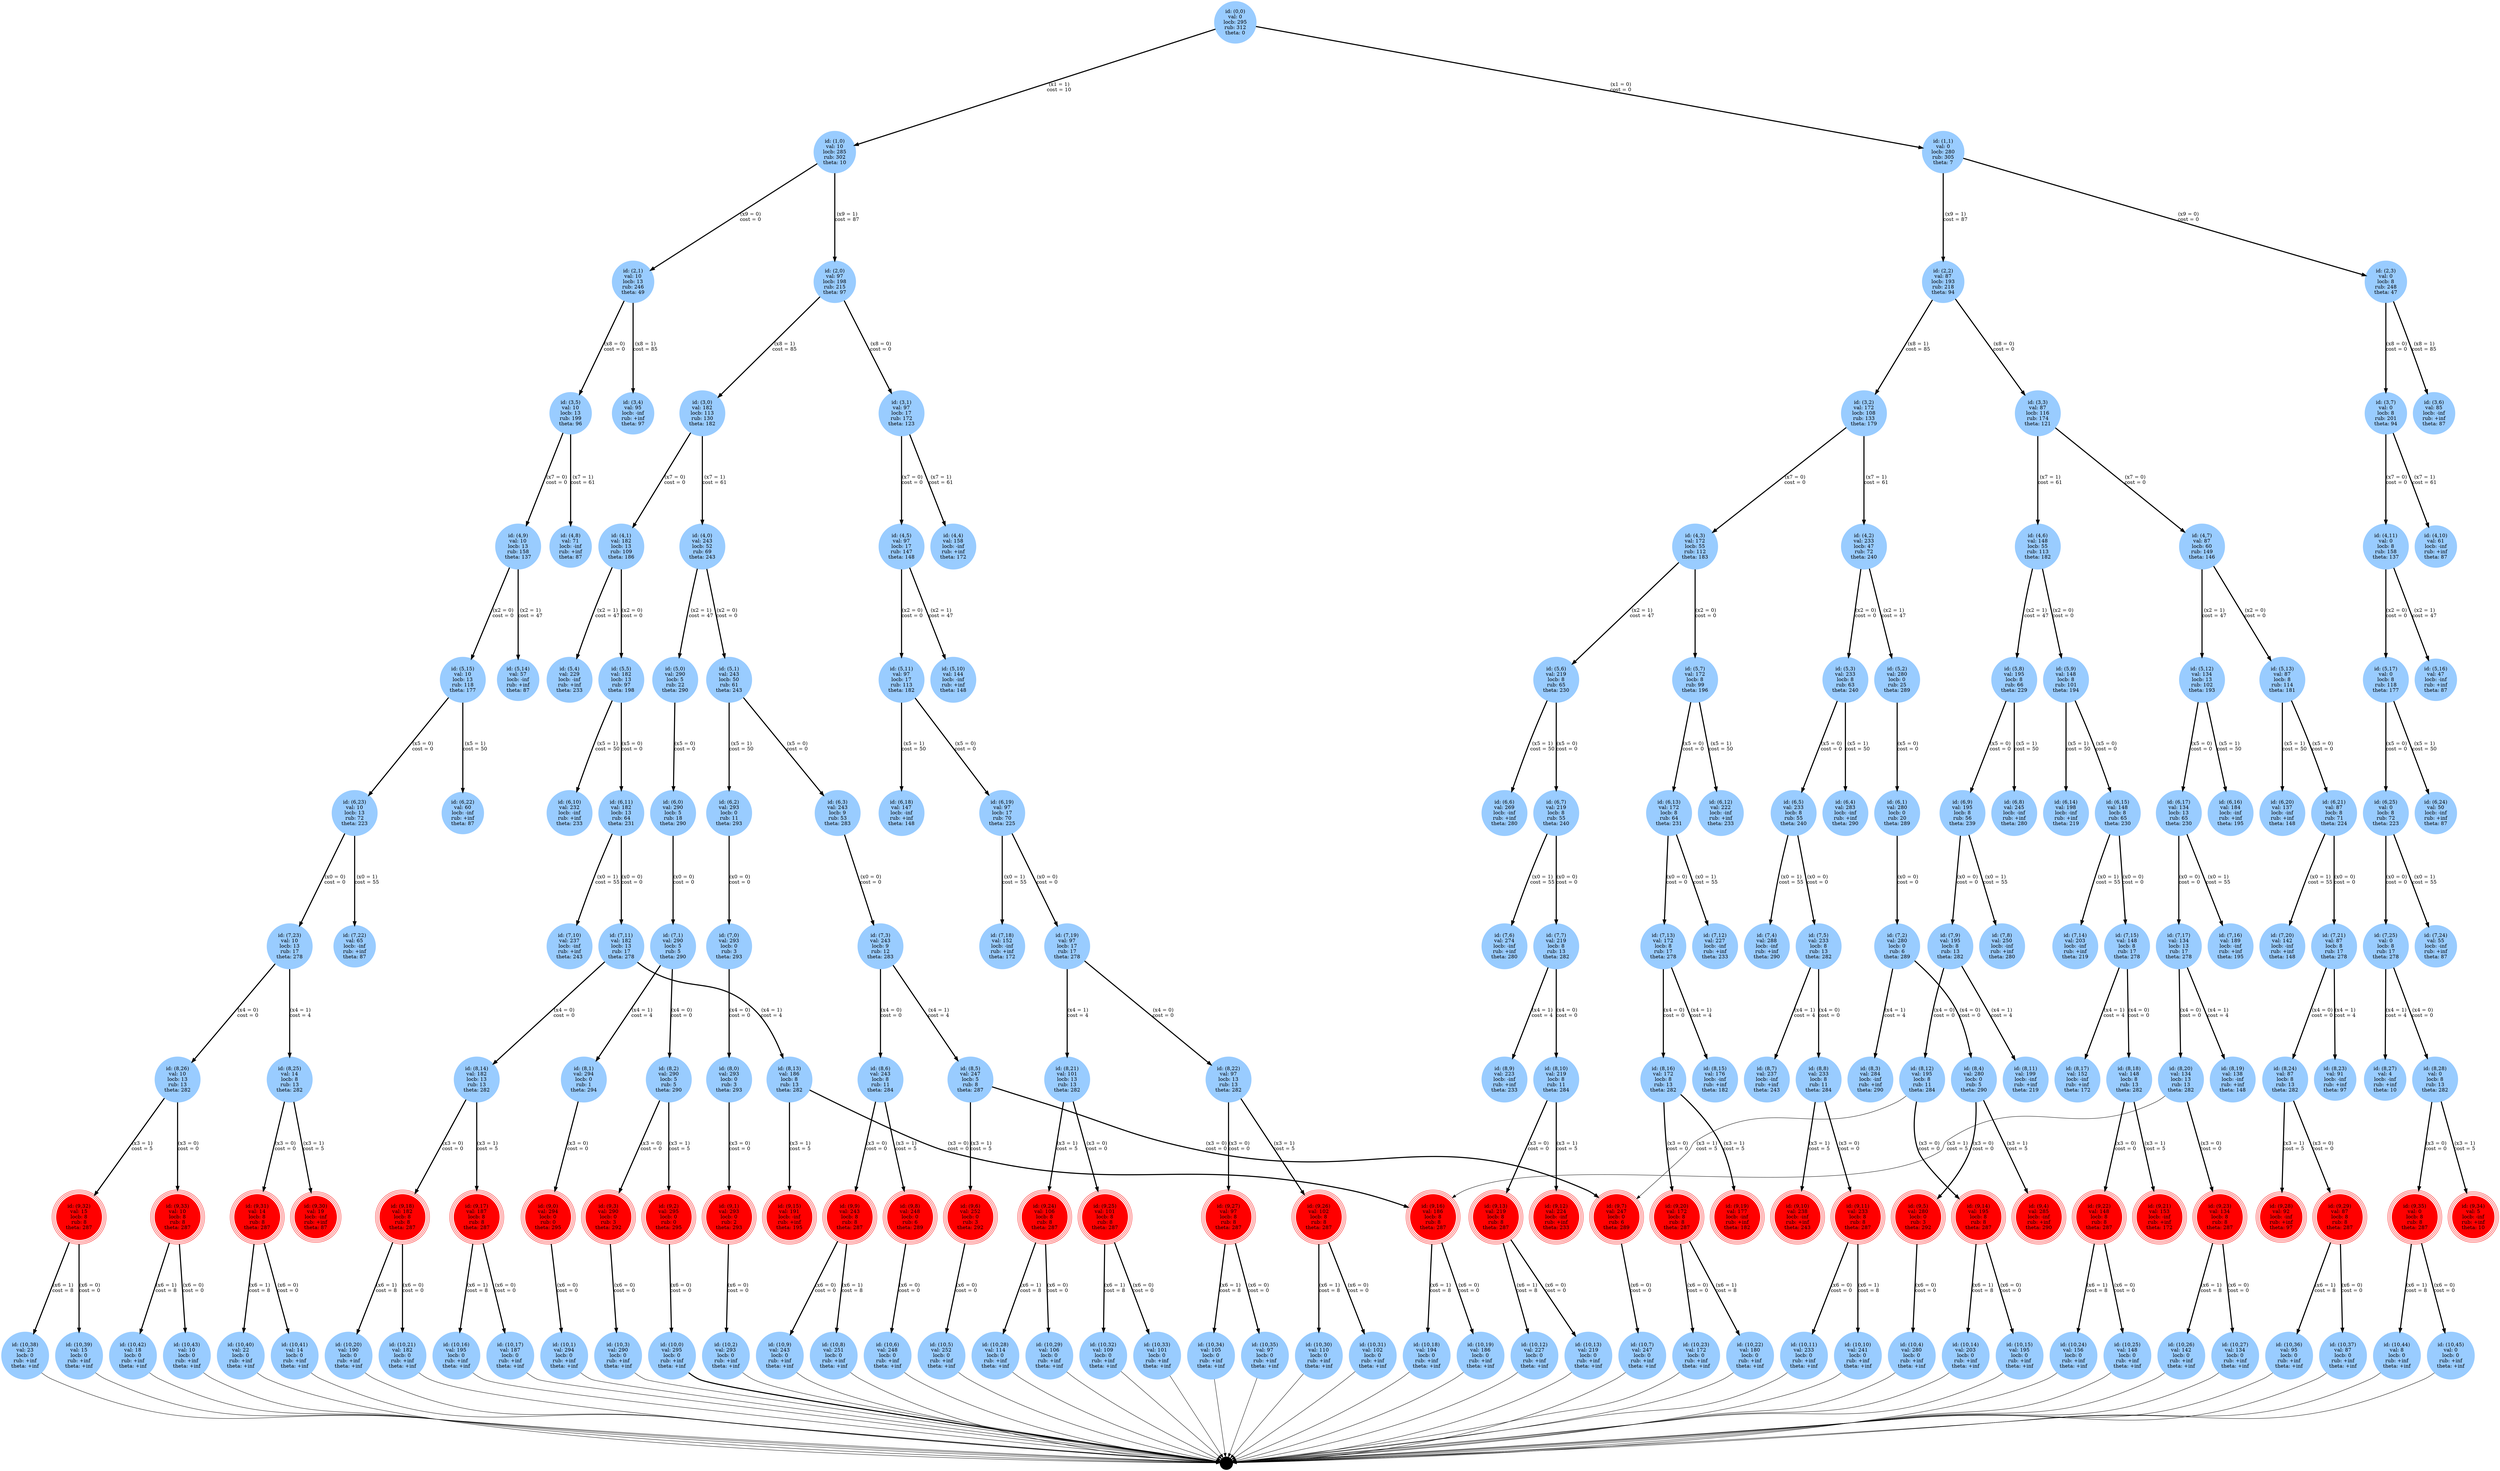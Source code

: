 digraph {
	ranksep = 3;

	node_0_0 [shape=circle,style=filled,color="#99ccff",peripheries=1,group="root",label="id: (0,0)\nval: 0\nlocb: 295\nrub: 312\ntheta: 0"];
	node_1_0 [shape=circle,style=filled,color="#99ccff",peripheries=1,group="1",label="id: (1,0)\nval: 10\nlocb: 285\nrub: 302\ntheta: 10"];
	node_0_0 -> node_1_0 [penwidth=3,label="(x1 = 1)\ncost = 10"];
	node_1_1 [shape=circle,style=filled,color="#99ccff",peripheries=1,group="1",label="id: (1,1)\nval: 0\nlocb: 280\nrub: 305\ntheta: 7"];
	node_0_0 -> node_1_1 [penwidth=3,label="(x1 = 0)\ncost = 0"];
	node_2_0 [shape=circle,style=filled,color="#99ccff",peripheries=1,group="9",label="id: (2,0)\nval: 97\nlocb: 198\nrub: 215\ntheta: 97"];
	node_1_0 -> node_2_0 [penwidth=3,label="(x9 = 1)\ncost = 87"];
	node_2_1 [shape=circle,style=filled,color="#99ccff",peripheries=1,group="9",label="id: (2,1)\nval: 10\nlocb: 13\nrub: 246\ntheta: 49"];
	node_1_0 -> node_2_1 [penwidth=3,label="(x9 = 0)\ncost = 0"];
	node_2_2 [shape=circle,style=filled,color="#99ccff",peripheries=1,group="9",label="id: (2,2)\nval: 87\nlocb: 193\nrub: 218\ntheta: 94"];
	node_1_1 -> node_2_2 [penwidth=3,label="(x9 = 1)\ncost = 87"];
	node_2_3 [shape=circle,style=filled,color="#99ccff",peripheries=1,group="9",label="id: (2,3)\nval: 0\nlocb: 8\nrub: 248\ntheta: 47"];
	node_1_1 -> node_2_3 [penwidth=3,label="(x9 = 0)\ncost = 0"];
	node_3_0 [shape=circle,style=filled,color="#99ccff",peripheries=1,group="8",label="id: (3,0)\nval: 182\nlocb: 113\nrub: 130\ntheta: 182"];
	node_2_0 -> node_3_0 [penwidth=3,label="(x8 = 1)\ncost = 85"];
	node_3_1 [shape=circle,style=filled,color="#99ccff",peripheries=1,group="8",label="id: (3,1)\nval: 97\nlocb: 17\nrub: 172\ntheta: 123"];
	node_2_0 -> node_3_1 [penwidth=3,label="(x8 = 0)\ncost = 0"];
	node_3_2 [shape=circle,style=filled,color="#99ccff",peripheries=1,group="8",label="id: (3,2)\nval: 172\nlocb: 108\nrub: 133\ntheta: 179"];
	node_2_2 -> node_3_2 [penwidth=3,label="(x8 = 1)\ncost = 85"];
	node_3_3 [shape=circle,style=filled,color="#99ccff",peripheries=1,group="8",label="id: (3,3)\nval: 87\nlocb: 116\nrub: 174\ntheta: 121"];
	node_2_2 -> node_3_3 [penwidth=3,label="(x8 = 0)\ncost = 0"];
	node_3_4 [shape=circle,style=filled,color="#99ccff",peripheries=1,group="8",label="id: (3,4)\nval: 95\nlocb: -inf\nrub: +inf\ntheta: 97"];
	node_2_1 -> node_3_4 [penwidth=3,label="(x8 = 1)\ncost = 85"];
	node_3_5 [shape=circle,style=filled,color="#99ccff",peripheries=1,group="8",label="id: (3,5)\nval: 10\nlocb: 13\nrub: 199\ntheta: 96"];
	node_2_1 -> node_3_5 [penwidth=3,label="(x8 = 0)\ncost = 0"];
	node_3_6 [shape=circle,style=filled,color="#99ccff",peripheries=1,group="8",label="id: (3,6)\nval: 85\nlocb: -inf\nrub: +inf\ntheta: 87"];
	node_2_3 -> node_3_6 [penwidth=3,label="(x8 = 1)\ncost = 85"];
	node_3_7 [shape=circle,style=filled,color="#99ccff",peripheries=1,group="8",label="id: (3,7)\nval: 0\nlocb: 8\nrub: 201\ntheta: 94"];
	node_2_3 -> node_3_7 [penwidth=3,label="(x8 = 0)\ncost = 0"];
	node_4_0 [shape=circle,style=filled,color="#99ccff",peripheries=1,group="7",label="id: (4,0)\nval: 243\nlocb: 52\nrub: 69\ntheta: 243"];
	node_3_0 -> node_4_0 [penwidth=3,label="(x7 = 1)\ncost = 61"];
	node_4_1 [shape=circle,style=filled,color="#99ccff",peripheries=1,group="7",label="id: (4,1)\nval: 182\nlocb: 13\nrub: 109\ntheta: 186"];
	node_3_0 -> node_4_1 [penwidth=3,label="(x7 = 0)\ncost = 0"];
	node_4_2 [shape=circle,style=filled,color="#99ccff",peripheries=1,group="7",label="id: (4,2)\nval: 233\nlocb: 47\nrub: 72\ntheta: 240"];
	node_3_2 -> node_4_2 [penwidth=3,label="(x7 = 1)\ncost = 61"];
	node_4_3 [shape=circle,style=filled,color="#99ccff",peripheries=1,group="7",label="id: (4,3)\nval: 172\nlocb: 55\nrub: 112\ntheta: 183"];
	node_3_2 -> node_4_3 [penwidth=3,label="(x7 = 0)\ncost = 0"];
	node_4_4 [shape=circle,style=filled,color="#99ccff",peripheries=1,group="7",label="id: (4,4)\nval: 158\nlocb: -inf\nrub: +inf\ntheta: 172"];
	node_3_1 -> node_4_4 [penwidth=3,label="(x7 = 1)\ncost = 61"];
	node_4_5 [shape=circle,style=filled,color="#99ccff",peripheries=1,group="7",label="id: (4,5)\nval: 97\nlocb: 17\nrub: 147\ntheta: 148"];
	node_3_1 -> node_4_5 [penwidth=3,label="(x7 = 0)\ncost = 0"];
	node_4_6 [shape=circle,style=filled,color="#99ccff",peripheries=1,group="7",label="id: (4,6)\nval: 148\nlocb: 55\nrub: 113\ntheta: 182"];
	node_3_3 -> node_4_6 [penwidth=3,label="(x7 = 1)\ncost = 61"];
	node_4_7 [shape=circle,style=filled,color="#99ccff",peripheries=1,group="7",label="id: (4,7)\nval: 87\nlocb: 60\nrub: 149\ntheta: 146"];
	node_3_3 -> node_4_7 [penwidth=3,label="(x7 = 0)\ncost = 0"];
	node_4_8 [shape=circle,style=filled,color="#99ccff",peripheries=1,group="7",label="id: (4,8)\nval: 71\nlocb: -inf\nrub: +inf\ntheta: 87"];
	node_3_5 -> node_4_8 [penwidth=3,label="(x7 = 1)\ncost = 61"];
	node_4_9 [shape=circle,style=filled,color="#99ccff",peripheries=1,group="7",label="id: (4,9)\nval: 10\nlocb: 13\nrub: 158\ntheta: 137"];
	node_3_5 -> node_4_9 [penwidth=3,label="(x7 = 0)\ncost = 0"];
	node_4_10 [shape=circle,style=filled,color="#99ccff",peripheries=1,group="7",label="id: (4,10)\nval: 61\nlocb: -inf\nrub: +inf\ntheta: 87"];
	node_3_7 -> node_4_10 [penwidth=3,label="(x7 = 1)\ncost = 61"];
	node_4_11 [shape=circle,style=filled,color="#99ccff",peripheries=1,group="7",label="id: (4,11)\nval: 0\nlocb: 8\nrub: 158\ntheta: 137"];
	node_3_7 -> node_4_11 [penwidth=3,label="(x7 = 0)\ncost = 0"];
	node_5_0 [shape=circle,style=filled,color="#99ccff",peripheries=1,group="2",label="id: (5,0)\nval: 290\nlocb: 5\nrub: 22\ntheta: 290"];
	node_4_0 -> node_5_0 [penwidth=3,label="(x2 = 1)\ncost = 47"];
	node_5_1 [shape=circle,style=filled,color="#99ccff",peripheries=1,group="2",label="id: (5,1)\nval: 243\nlocb: 50\nrub: 61\ntheta: 243"];
	node_4_0 -> node_5_1 [penwidth=3,label="(x2 = 0)\ncost = 0"];
	node_5_2 [shape=circle,style=filled,color="#99ccff",peripheries=1,group="2",label="id: (5,2)\nval: 280\nlocb: 0\nrub: 25\ntheta: 289"];
	node_4_2 -> node_5_2 [penwidth=3,label="(x2 = 1)\ncost = 47"];
	node_5_3 [shape=circle,style=filled,color="#99ccff",peripheries=1,group="2",label="id: (5,3)\nval: 233\nlocb: 8\nrub: 63\ntheta: 240"];
	node_4_2 -> node_5_3 [penwidth=3,label="(x2 = 0)\ncost = 0"];
	node_5_4 [shape=circle,style=filled,color="#99ccff",peripheries=1,group="2",label="id: (5,4)\nval: 229\nlocb: -inf\nrub: +inf\ntheta: 233"];
	node_4_1 -> node_5_4 [penwidth=3,label="(x2 = 1)\ncost = 47"];
	node_5_5 [shape=circle,style=filled,color="#99ccff",peripheries=1,group="2",label="id: (5,5)\nval: 182\nlocb: 13\nrub: 97\ntheta: 198"];
	node_4_1 -> node_5_5 [penwidth=3,label="(x2 = 0)\ncost = 0"];
	node_5_6 [shape=circle,style=filled,color="#99ccff",peripheries=1,group="2",label="id: (5,6)\nval: 219\nlocb: 8\nrub: 65\ntheta: 230"];
	node_4_3 -> node_5_6 [penwidth=3,label="(x2 = 1)\ncost = 47"];
	node_5_7 [shape=circle,style=filled,color="#99ccff",peripheries=1,group="2",label="id: (5,7)\nval: 172\nlocb: 8\nrub: 99\ntheta: 196"];
	node_4_3 -> node_5_7 [penwidth=3,label="(x2 = 0)\ncost = 0"];
	node_5_8 [shape=circle,style=filled,color="#99ccff",peripheries=1,group="2",label="id: (5,8)\nval: 195\nlocb: 8\nrub: 66\ntheta: 229"];
	node_4_6 -> node_5_8 [penwidth=3,label="(x2 = 1)\ncost = 47"];
	node_5_9 [shape=circle,style=filled,color="#99ccff",peripheries=1,group="2",label="id: (5,9)\nval: 148\nlocb: 8\nrub: 101\ntheta: 194"];
	node_4_6 -> node_5_9 [penwidth=3,label="(x2 = 0)\ncost = 0"];
	node_5_10 [shape=circle,style=filled,color="#99ccff",peripheries=1,group="2",label="id: (5,10)\nval: 144\nlocb: -inf\nrub: +inf\ntheta: 148"];
	node_4_5 -> node_5_10 [penwidth=3,label="(x2 = 1)\ncost = 47"];
	node_5_11 [shape=circle,style=filled,color="#99ccff",peripheries=1,group="2",label="id: (5,11)\nval: 97\nlocb: 17\nrub: 113\ntheta: 182"];
	node_4_5 -> node_5_11 [penwidth=3,label="(x2 = 0)\ncost = 0"];
	node_5_12 [shape=circle,style=filled,color="#99ccff",peripheries=1,group="2",label="id: (5,12)\nval: 134\nlocb: 13\nrub: 102\ntheta: 193"];
	node_4_7 -> node_5_12 [penwidth=3,label="(x2 = 1)\ncost = 47"];
	node_5_13 [shape=circle,style=filled,color="#99ccff",peripheries=1,group="2",label="id: (5,13)\nval: 87\nlocb: 8\nrub: 114\ntheta: 181"];
	node_4_7 -> node_5_13 [penwidth=3,label="(x2 = 0)\ncost = 0"];
	node_5_14 [shape=circle,style=filled,color="#99ccff",peripheries=1,group="2",label="id: (5,14)\nval: 57\nlocb: -inf\nrub: +inf\ntheta: 87"];
	node_4_9 -> node_5_14 [penwidth=3,label="(x2 = 1)\ncost = 47"];
	node_5_15 [shape=circle,style=filled,color="#99ccff",peripheries=1,group="2",label="id: (5,15)\nval: 10\nlocb: 13\nrub: 118\ntheta: 177"];
	node_4_9 -> node_5_15 [penwidth=3,label="(x2 = 0)\ncost = 0"];
	node_5_16 [shape=circle,style=filled,color="#99ccff",peripheries=1,group="2",label="id: (5,16)\nval: 47\nlocb: -inf\nrub: +inf\ntheta: 87"];
	node_4_11 -> node_5_16 [penwidth=3,label="(x2 = 1)\ncost = 47"];
	node_5_17 [shape=circle,style=filled,color="#99ccff",peripheries=1,group="2",label="id: (5,17)\nval: 0\nlocb: 8\nrub: 118\ntheta: 177"];
	node_4_11 -> node_5_17 [penwidth=3,label="(x2 = 0)\ncost = 0"];
	node_6_0 [shape=circle,style=filled,color="#99ccff",peripheries=1,group="5",label="id: (6,0)\nval: 290\nlocb: 5\nrub: 18\ntheta: 290"];
	node_5_0 -> node_6_0 [penwidth=3,label="(x5 = 0)\ncost = 0"];
	node_6_1 [shape=circle,style=filled,color="#99ccff",peripheries=1,group="5",label="id: (6,1)\nval: 280\nlocb: 0\nrub: 20\ntheta: 289"];
	node_5_2 -> node_6_1 [penwidth=3,label="(x5 = 0)\ncost = 0"];
	node_6_2 [shape=circle,style=filled,color="#99ccff",peripheries=1,group="5",label="id: (6,2)\nval: 293\nlocb: 0\nrub: 11\ntheta: 293"];
	node_5_1 -> node_6_2 [penwidth=3,label="(x5 = 1)\ncost = 50"];
	node_6_3 [shape=circle,style=filled,color="#99ccff",peripheries=1,group="5",label="id: (6,3)\nval: 243\nlocb: 9\nrub: 53\ntheta: 283"];
	node_5_1 -> node_6_3 [penwidth=3,label="(x5 = 0)\ncost = 0"];
	node_6_4 [shape=circle,style=filled,color="#99ccff",peripheries=1,group="5",label="id: (6,4)\nval: 283\nlocb: -inf\nrub: +inf\ntheta: 290"];
	node_5_3 -> node_6_4 [penwidth=3,label="(x5 = 1)\ncost = 50"];
	node_6_5 [shape=circle,style=filled,color="#99ccff",peripheries=1,group="5",label="id: (6,5)\nval: 233\nlocb: 8\nrub: 55\ntheta: 240"];
	node_5_3 -> node_6_5 [penwidth=3,label="(x5 = 0)\ncost = 0"];
	node_6_6 [shape=circle,style=filled,color="#99ccff",peripheries=1,group="5",label="id: (6,6)\nval: 269\nlocb: -inf\nrub: +inf\ntheta: 280"];
	node_5_6 -> node_6_6 [penwidth=3,label="(x5 = 1)\ncost = 50"];
	node_6_7 [shape=circle,style=filled,color="#99ccff",peripheries=1,group="5",label="id: (6,7)\nval: 219\nlocb: 8\nrub: 55\ntheta: 240"];
	node_5_6 -> node_6_7 [penwidth=3,label="(x5 = 0)\ncost = 0"];
	node_6_8 [shape=circle,style=filled,color="#99ccff",peripheries=1,group="5",label="id: (6,8)\nval: 245\nlocb: -inf\nrub: +inf\ntheta: 280"];
	node_5_8 -> node_6_8 [penwidth=3,label="(x5 = 1)\ncost = 50"];
	node_6_9 [shape=circle,style=filled,color="#99ccff",peripheries=1,group="5",label="id: (6,9)\nval: 195\nlocb: 8\nrub: 56\ntheta: 239"];
	node_5_8 -> node_6_9 [penwidth=3,label="(x5 = 0)\ncost = 0"];
	node_6_10 [shape=circle,style=filled,color="#99ccff",peripheries=1,group="5",label="id: (6,10)\nval: 232\nlocb: -inf\nrub: +inf\ntheta: 233"];
	node_5_5 -> node_6_10 [penwidth=3,label="(x5 = 1)\ncost = 50"];
	node_6_11 [shape=circle,style=filled,color="#99ccff",peripheries=1,group="5",label="id: (6,11)\nval: 182\nlocb: 13\nrub: 64\ntheta: 231"];
	node_5_5 -> node_6_11 [penwidth=3,label="(x5 = 0)\ncost = 0"];
	node_6_12 [shape=circle,style=filled,color="#99ccff",peripheries=1,group="5",label="id: (6,12)\nval: 222\nlocb: -inf\nrub: +inf\ntheta: 233"];
	node_5_7 -> node_6_12 [penwidth=3,label="(x5 = 1)\ncost = 50"];
	node_6_13 [shape=circle,style=filled,color="#99ccff",peripheries=1,group="5",label="id: (6,13)\nval: 172\nlocb: 8\nrub: 64\ntheta: 231"];
	node_5_7 -> node_6_13 [penwidth=3,label="(x5 = 0)\ncost = 0"];
	node_6_14 [shape=circle,style=filled,color="#99ccff",peripheries=1,group="5",label="id: (6,14)\nval: 198\nlocb: -inf\nrub: +inf\ntheta: 219"];
	node_5_9 -> node_6_14 [penwidth=3,label="(x5 = 1)\ncost = 50"];
	node_6_15 [shape=circle,style=filled,color="#99ccff",peripheries=1,group="5",label="id: (6,15)\nval: 148\nlocb: 8\nrub: 65\ntheta: 230"];
	node_5_9 -> node_6_15 [penwidth=3,label="(x5 = 0)\ncost = 0"];
	node_6_16 [shape=circle,style=filled,color="#99ccff",peripheries=1,group="5",label="id: (6,16)\nval: 184\nlocb: -inf\nrub: +inf\ntheta: 195"];
	node_5_12 -> node_6_16 [penwidth=3,label="(x5 = 1)\ncost = 50"];
	node_6_17 [shape=circle,style=filled,color="#99ccff",peripheries=1,group="5",label="id: (6,17)\nval: 134\nlocb: 13\nrub: 65\ntheta: 230"];
	node_5_12 -> node_6_17 [penwidth=3,label="(x5 = 0)\ncost = 0"];
	node_6_18 [shape=circle,style=filled,color="#99ccff",peripheries=1,group="5",label="id: (6,18)\nval: 147\nlocb: -inf\nrub: +inf\ntheta: 148"];
	node_5_11 -> node_6_18 [penwidth=3,label="(x5 = 1)\ncost = 50"];
	node_6_19 [shape=circle,style=filled,color="#99ccff",peripheries=1,group="5",label="id: (6,19)\nval: 97\nlocb: 17\nrub: 70\ntheta: 225"];
	node_5_11 -> node_6_19 [penwidth=3,label="(x5 = 0)\ncost = 0"];
	node_6_20 [shape=circle,style=filled,color="#99ccff",peripheries=1,group="5",label="id: (6,20)\nval: 137\nlocb: -inf\nrub: +inf\ntheta: 148"];
	node_5_13 -> node_6_20 [penwidth=3,label="(x5 = 1)\ncost = 50"];
	node_6_21 [shape=circle,style=filled,color="#99ccff",peripheries=1,group="5",label="id: (6,21)\nval: 87\nlocb: 8\nrub: 71\ntheta: 224"];
	node_5_13 -> node_6_21 [penwidth=3,label="(x5 = 0)\ncost = 0"];
	node_6_22 [shape=circle,style=filled,color="#99ccff",peripheries=1,group="5",label="id: (6,22)\nval: 60\nlocb: -inf\nrub: +inf\ntheta: 87"];
	node_5_15 -> node_6_22 [penwidth=3,label="(x5 = 1)\ncost = 50"];
	node_6_23 [shape=circle,style=filled,color="#99ccff",peripheries=1,group="5",label="id: (6,23)\nval: 10\nlocb: 13\nrub: 72\ntheta: 223"];
	node_5_15 -> node_6_23 [penwidth=3,label="(x5 = 0)\ncost = 0"];
	node_6_24 [shape=circle,style=filled,color="#99ccff",peripheries=1,group="5",label="id: (6,24)\nval: 50\nlocb: -inf\nrub: +inf\ntheta: 87"];
	node_5_17 -> node_6_24 [penwidth=3,label="(x5 = 1)\ncost = 50"];
	node_6_25 [shape=circle,style=filled,color="#99ccff",peripheries=1,group="5",label="id: (6,25)\nval: 0\nlocb: 8\nrub: 72\ntheta: 223"];
	node_5_17 -> node_6_25 [penwidth=3,label="(x5 = 0)\ncost = 0"];
	node_7_0 [shape=circle,style=filled,color="#99ccff",peripheries=1,group="0",label="id: (7,0)\nval: 293\nlocb: 0\nrub: 3\ntheta: 293"];
	node_6_2 -> node_7_0 [penwidth=3,label="(x0 = 0)\ncost = 0"];
	node_7_1 [shape=circle,style=filled,color="#99ccff",peripheries=1,group="0",label="id: (7,1)\nval: 290\nlocb: 5\nrub: 5\ntheta: 290"];
	node_6_0 -> node_7_1 [penwidth=3,label="(x0 = 0)\ncost = 0"];
	node_7_2 [shape=circle,style=filled,color="#99ccff",peripheries=1,group="0",label="id: (7,2)\nval: 280\nlocb: 0\nrub: 6\ntheta: 289"];
	node_6_1 -> node_7_2 [penwidth=3,label="(x0 = 0)\ncost = 0"];
	node_7_3 [shape=circle,style=filled,color="#99ccff",peripheries=1,group="0",label="id: (7,3)\nval: 243\nlocb: 9\nrub: 12\ntheta: 283"];
	node_6_3 -> node_7_3 [penwidth=3,label="(x0 = 0)\ncost = 0"];
	node_7_4 [shape=circle,style=filled,color="#99ccff",peripheries=1,group="0",label="id: (7,4)\nval: 288\nlocb: -inf\nrub: +inf\ntheta: 290"];
	node_6_5 -> node_7_4 [penwidth=3,label="(x0 = 1)\ncost = 55"];
	node_7_5 [shape=circle,style=filled,color="#99ccff",peripheries=1,group="0",label="id: (7,5)\nval: 233\nlocb: 8\nrub: 13\ntheta: 282"];
	node_6_5 -> node_7_5 [penwidth=3,label="(x0 = 0)\ncost = 0"];
	node_7_6 [shape=circle,style=filled,color="#99ccff",peripheries=1,group="0",label="id: (7,6)\nval: 274\nlocb: -inf\nrub: +inf\ntheta: 280"];
	node_6_7 -> node_7_6 [penwidth=3,label="(x0 = 1)\ncost = 55"];
	node_7_7 [shape=circle,style=filled,color="#99ccff",peripheries=1,group="0",label="id: (7,7)\nval: 219\nlocb: 8\nrub: 13\ntheta: 282"];
	node_6_7 -> node_7_7 [penwidth=3,label="(x0 = 0)\ncost = 0"];
	node_7_8 [shape=circle,style=filled,color="#99ccff",peripheries=1,group="0",label="id: (7,8)\nval: 250\nlocb: -inf\nrub: +inf\ntheta: 280"];
	node_6_9 -> node_7_8 [penwidth=3,label="(x0 = 1)\ncost = 55"];
	node_7_9 [shape=circle,style=filled,color="#99ccff",peripheries=1,group="0",label="id: (7,9)\nval: 195\nlocb: 8\nrub: 13\ntheta: 282"];
	node_6_9 -> node_7_9 [penwidth=3,label="(x0 = 0)\ncost = 0"];
	node_7_10 [shape=circle,style=filled,color="#99ccff",peripheries=1,group="0",label="id: (7,10)\nval: 237\nlocb: -inf\nrub: +inf\ntheta: 243"];
	node_6_11 -> node_7_10 [penwidth=3,label="(x0 = 1)\ncost = 55"];
	node_7_11 [shape=circle,style=filled,color="#99ccff",peripheries=1,group="0",label="id: (7,11)\nval: 182\nlocb: 13\nrub: 17\ntheta: 278"];
	node_6_11 -> node_7_11 [penwidth=3,label="(x0 = 0)\ncost = 0"];
	node_7_12 [shape=circle,style=filled,color="#99ccff",peripheries=1,group="0",label="id: (7,12)\nval: 227\nlocb: -inf\nrub: +inf\ntheta: 233"];
	node_6_13 -> node_7_12 [penwidth=3,label="(x0 = 1)\ncost = 55"];
	node_7_13 [shape=circle,style=filled,color="#99ccff",peripheries=1,group="0",label="id: (7,13)\nval: 172\nlocb: 8\nrub: 17\ntheta: 278"];
	node_6_13 -> node_7_13 [penwidth=3,label="(x0 = 0)\ncost = 0"];
	node_7_14 [shape=circle,style=filled,color="#99ccff",peripheries=1,group="0",label="id: (7,14)\nval: 203\nlocb: -inf\nrub: +inf\ntheta: 219"];
	node_6_15 -> node_7_14 [penwidth=3,label="(x0 = 1)\ncost = 55"];
	node_7_15 [shape=circle,style=filled,color="#99ccff",peripheries=1,group="0",label="id: (7,15)\nval: 148\nlocb: 8\nrub: 17\ntheta: 278"];
	node_6_15 -> node_7_15 [penwidth=3,label="(x0 = 0)\ncost = 0"];
	node_7_16 [shape=circle,style=filled,color="#99ccff",peripheries=1,group="0",label="id: (7,16)\nval: 189\nlocb: -inf\nrub: +inf\ntheta: 195"];
	node_6_17 -> node_7_16 [penwidth=3,label="(x0 = 1)\ncost = 55"];
	node_7_17 [shape=circle,style=filled,color="#99ccff",peripheries=1,group="0",label="id: (7,17)\nval: 134\nlocb: 13\nrub: 17\ntheta: 278"];
	node_6_17 -> node_7_17 [penwidth=3,label="(x0 = 0)\ncost = 0"];
	node_7_18 [shape=circle,style=filled,color="#99ccff",peripheries=1,group="0",label="id: (7,18)\nval: 152\nlocb: -inf\nrub: +inf\ntheta: 172"];
	node_6_19 -> node_7_18 [penwidth=3,label="(x0 = 1)\ncost = 55"];
	node_7_19 [shape=circle,style=filled,color="#99ccff",peripheries=1,group="0",label="id: (7,19)\nval: 97\nlocb: 17\nrub: 17\ntheta: 278"];
	node_6_19 -> node_7_19 [penwidth=3,label="(x0 = 0)\ncost = 0"];
	node_7_20 [shape=circle,style=filled,color="#99ccff",peripheries=1,group="0",label="id: (7,20)\nval: 142\nlocb: -inf\nrub: +inf\ntheta: 148"];
	node_6_21 -> node_7_20 [penwidth=3,label="(x0 = 1)\ncost = 55"];
	node_7_21 [shape=circle,style=filled,color="#99ccff",peripheries=1,group="0",label="id: (7,21)\nval: 87\nlocb: 8\nrub: 17\ntheta: 278"];
	node_6_21 -> node_7_21 [penwidth=3,label="(x0 = 0)\ncost = 0"];
	node_7_22 [shape=circle,style=filled,color="#99ccff",peripheries=1,group="0",label="id: (7,22)\nval: 65\nlocb: -inf\nrub: +inf\ntheta: 87"];
	node_6_23 -> node_7_22 [penwidth=3,label="(x0 = 1)\ncost = 55"];
	node_7_23 [shape=circle,style=filled,color="#99ccff",peripheries=1,group="0",label="id: (7,23)\nval: 10\nlocb: 13\nrub: 17\ntheta: 278"];
	node_6_23 -> node_7_23 [penwidth=3,label="(x0 = 0)\ncost = 0"];
	node_7_24 [shape=circle,style=filled,color="#99ccff",peripheries=1,group="0",label="id: (7,24)\nval: 55\nlocb: -inf\nrub: +inf\ntheta: 87"];
	node_6_25 -> node_7_24 [penwidth=3,label="(x0 = 1)\ncost = 55"];
	node_7_25 [shape=circle,style=filled,color="#99ccff",peripheries=1,group="0",label="id: (7,25)\nval: 0\nlocb: 8\nrub: 17\ntheta: 278"];
	node_6_25 -> node_7_25 [penwidth=3,label="(x0 = 0)\ncost = 0"];
	node_8_0 [shape=circle,style=filled,color="#99ccff",peripheries=1,group="4",label="id: (8,0)\nval: 293\nlocb: 0\nrub: 3\ntheta: 293"];
	node_7_0 -> node_8_0 [penwidth=3,label="(x4 = 0)\ncost = 0"];
	node_8_1 [shape=circle,style=filled,color="#99ccff",peripheries=1,group="4",label="id: (8,1)\nval: 294\nlocb: 0\nrub: 1\ntheta: 294"];
	node_7_1 -> node_8_1 [penwidth=3,label="(x4 = 1)\ncost = 4"];
	node_8_2 [shape=circle,style=filled,color="#99ccff",peripheries=1,group="4",label="id: (8,2)\nval: 290\nlocb: 5\nrub: 5\ntheta: 290"];
	node_7_1 -> node_8_2 [penwidth=3,label="(x4 = 0)\ncost = 0"];
	node_8_3 [shape=circle,style=filled,color="#99ccff",peripheries=1,group="4",label="id: (8,3)\nval: 284\nlocb: -inf\nrub: +inf\ntheta: 290"];
	node_7_2 -> node_8_3 [penwidth=3,label="(x4 = 1)\ncost = 4"];
	node_8_4 [shape=circle,style=filled,color="#99ccff",peripheries=1,group="4",label="id: (8,4)\nval: 280\nlocb: 0\nrub: 5\ntheta: 290"];
	node_7_2 -> node_8_4 [penwidth=3,label="(x4 = 0)\ncost = 0"];
	node_8_5 [shape=circle,style=filled,color="#99ccff",peripheries=1,group="4",label="id: (8,5)\nval: 247\nlocb: 5\nrub: 8\ntheta: 287"];
	node_7_3 -> node_8_5 [penwidth=3,label="(x4 = 1)\ncost = 4"];
	node_8_6 [shape=circle,style=filled,color="#99ccff",peripheries=1,group="4",label="id: (8,6)\nval: 243\nlocb: 8\nrub: 11\ntheta: 284"];
	node_7_3 -> node_8_6 [penwidth=3,label="(x4 = 0)\ncost = 0"];
	node_8_7 [shape=circle,style=filled,color="#99ccff",peripheries=1,group="4",label="id: (8,7)\nval: 237\nlocb: -inf\nrub: +inf\ntheta: 243"];
	node_7_5 -> node_8_7 [penwidth=3,label="(x4 = 1)\ncost = 4"];
	node_8_8 [shape=circle,style=filled,color="#99ccff",peripheries=1,group="4",label="id: (8,8)\nval: 233\nlocb: 8\nrub: 11\ntheta: 284"];
	node_7_5 -> node_8_8 [penwidth=3,label="(x4 = 0)\ncost = 0"];
	node_8_9 [shape=circle,style=filled,color="#99ccff",peripheries=1,group="4",label="id: (8,9)\nval: 223\nlocb: -inf\nrub: +inf\ntheta: 233"];
	node_7_7 -> node_8_9 [penwidth=3,label="(x4 = 1)\ncost = 4"];
	node_8_10 [shape=circle,style=filled,color="#99ccff",peripheries=1,group="4",label="id: (8,10)\nval: 219\nlocb: 8\nrub: 11\ntheta: 284"];
	node_7_7 -> node_8_10 [penwidth=3,label="(x4 = 0)\ncost = 0"];
	node_8_11 [shape=circle,style=filled,color="#99ccff",peripheries=1,group="4",label="id: (8,11)\nval: 199\nlocb: -inf\nrub: +inf\ntheta: 219"];
	node_7_9 -> node_8_11 [penwidth=3,label="(x4 = 1)\ncost = 4"];
	node_8_12 [shape=circle,style=filled,color="#99ccff",peripheries=1,group="4",label="id: (8,12)\nval: 195\nlocb: 8\nrub: 11\ntheta: 284"];
	node_7_9 -> node_8_12 [penwidth=3,label="(x4 = 0)\ncost = 0"];
	node_8_13 [shape=circle,style=filled,color="#99ccff",peripheries=1,group="4",label="id: (8,13)\nval: 186\nlocb: 8\nrub: 13\ntheta: 282"];
	node_7_11 -> node_8_13 [penwidth=3,label="(x4 = 1)\ncost = 4"];
	node_8_14 [shape=circle,style=filled,color="#99ccff",peripheries=1,group="4",label="id: (8,14)\nval: 182\nlocb: 13\nrub: 13\ntheta: 282"];
	node_7_11 -> node_8_14 [penwidth=3,label="(x4 = 0)\ncost = 0"];
	node_8_15 [shape=circle,style=filled,color="#99ccff",peripheries=1,group="4",label="id: (8,15)\nval: 176\nlocb: -inf\nrub: +inf\ntheta: 182"];
	node_7_13 -> node_8_15 [penwidth=3,label="(x4 = 1)\ncost = 4"];
	node_8_16 [shape=circle,style=filled,color="#99ccff",peripheries=1,group="4",label="id: (8,16)\nval: 172\nlocb: 8\nrub: 13\ntheta: 282"];
	node_7_13 -> node_8_16 [penwidth=3,label="(x4 = 0)\ncost = 0"];
	node_8_17 [shape=circle,style=filled,color="#99ccff",peripheries=1,group="4",label="id: (8,17)\nval: 152\nlocb: -inf\nrub: +inf\ntheta: 172"];
	node_7_15 -> node_8_17 [penwidth=3,label="(x4 = 1)\ncost = 4"];
	node_8_18 [shape=circle,style=filled,color="#99ccff",peripheries=1,group="4",label="id: (8,18)\nval: 148\nlocb: 8\nrub: 13\ntheta: 282"];
	node_7_15 -> node_8_18 [penwidth=3,label="(x4 = 0)\ncost = 0"];
	node_8_19 [shape=circle,style=filled,color="#99ccff",peripheries=1,group="4",label="id: (8,19)\nval: 138\nlocb: -inf\nrub: +inf\ntheta: 148"];
	node_7_17 -> node_8_19 [penwidth=3,label="(x4 = 1)\ncost = 4"];
	node_8_20 [shape=circle,style=filled,color="#99ccff",peripheries=1,group="4",label="id: (8,20)\nval: 134\nlocb: 13\nrub: 13\ntheta: 282"];
	node_7_17 -> node_8_20 [penwidth=3,label="(x4 = 0)\ncost = 0"];
	node_8_21 [shape=circle,style=filled,color="#99ccff",peripheries=1,group="4",label="id: (8,21)\nval: 101\nlocb: 13\nrub: 13\ntheta: 282"];
	node_7_19 -> node_8_21 [penwidth=3,label="(x4 = 1)\ncost = 4"];
	node_8_22 [shape=circle,style=filled,color="#99ccff",peripheries=1,group="4",label="id: (8,22)\nval: 97\nlocb: 13\nrub: 13\ntheta: 282"];
	node_7_19 -> node_8_22 [penwidth=3,label="(x4 = 0)\ncost = 0"];
	node_8_23 [shape=circle,style=filled,color="#99ccff",peripheries=1,group="4",label="id: (8,23)\nval: 91\nlocb: -inf\nrub: +inf\ntheta: 97"];
	node_7_21 -> node_8_23 [penwidth=3,label="(x4 = 1)\ncost = 4"];
	node_8_24 [shape=circle,style=filled,color="#99ccff",peripheries=1,group="4",label="id: (8,24)\nval: 87\nlocb: 8\nrub: 13\ntheta: 282"];
	node_7_21 -> node_8_24 [penwidth=3,label="(x4 = 0)\ncost = 0"];
	node_8_25 [shape=circle,style=filled,color="#99ccff",peripheries=1,group="4",label="id: (8,25)\nval: 14\nlocb: 8\nrub: 13\ntheta: 282"];
	node_7_23 -> node_8_25 [penwidth=3,label="(x4 = 1)\ncost = 4"];
	node_8_26 [shape=circle,style=filled,color="#99ccff",peripheries=1,group="4",label="id: (8,26)\nval: 10\nlocb: 13\nrub: 13\ntheta: 282"];
	node_7_23 -> node_8_26 [penwidth=3,label="(x4 = 0)\ncost = 0"];
	node_8_27 [shape=circle,style=filled,color="#99ccff",peripheries=1,group="4",label="id: (8,27)\nval: 4\nlocb: -inf\nrub: +inf\ntheta: 10"];
	node_7_25 -> node_8_27 [penwidth=3,label="(x4 = 1)\ncost = 4"];
	node_8_28 [shape=circle,style=filled,color="#99ccff",peripheries=1,group="4",label="id: (8,28)\nval: 0\nlocb: 8\nrub: 13\ntheta: 282"];
	node_7_25 -> node_8_28 [penwidth=3,label="(x4 = 0)\ncost = 0"];
	node_9_0 [shape=circle,style=filled,color=red,peripheries=4,group="3",label="id: (9,0)\nval: 294\nlocb: 0\nrub: 0\ntheta: 295"];
	node_8_1 -> node_9_0 [penwidth=3,label="(x3 = 0)\ncost = 0"];
	node_9_1 [shape=circle,style=filled,color=red,peripheries=4,group="3",label="id: (9,1)\nval: 293\nlocb: 0\nrub: 2\ntheta: 293"];
	node_8_0 -> node_9_1 [penwidth=3,label="(x3 = 0)\ncost = 0"];
	node_9_2 [shape=circle,style=filled,color=red,peripheries=4,group="3",label="id: (9,2)\nval: 295\nlocb: 0\nrub: 0\ntheta: 295"];
	node_8_2 -> node_9_2 [penwidth=3,label="(x3 = 1)\ncost = 5"];
	node_9_3 [shape=circle,style=filled,color=red,peripheries=4,group="3",label="id: (9,3)\nval: 290\nlocb: 0\nrub: 3\ntheta: 292"];
	node_8_2 -> node_9_3 [penwidth=3,label="(x3 = 0)\ncost = 0"];
	node_9_4 [shape=circle,style=filled,color=red,peripheries=4,group="3",label="id: (9,4)\nval: 285\nlocb: -inf\nrub: +inf\ntheta: 290"];
	node_8_4 -> node_9_4 [penwidth=3,label="(x3 = 1)\ncost = 5"];
	node_9_5 [shape=circle,style=filled,color=red,peripheries=4,group="3",label="id: (9,5)\nval: 280\nlocb: 0\nrub: 3\ntheta: 292"];
	node_8_4 -> node_9_5 [penwidth=3,label="(x3 = 0)\ncost = 0"];
	node_9_6 [shape=circle,style=filled,color=red,peripheries=4,group="3",label="id: (9,6)\nval: 252\nlocb: 0\nrub: 3\ntheta: 292"];
	node_8_5 -> node_9_6 [penwidth=3,label="(x3 = 1)\ncost = 5"];
	node_9_7 [shape=circle,style=filled,color=red,peripheries=4,group="3",label="id: (9,7)\nval: 247\nlocb: 0\nrub: 6\ntheta: 289"];
	node_8_5 -> node_9_7 [penwidth=3,label="(x3 = 0)\ncost = 0"];
	node_8_12 -> node_9_7 [penwidth=1,label="(x3 = 1)\ncost = 5"];
	node_9_8 [shape=circle,style=filled,color=red,peripheries=4,group="3",label="id: (9,8)\nval: 248\nlocb: 0\nrub: 6\ntheta: 289"];
	node_8_6 -> node_9_8 [penwidth=3,label="(x3 = 1)\ncost = 5"];
	node_9_9 [shape=circle,style=filled,color=red,peripheries=4,group="3",label="id: (9,9)\nval: 243\nlocb: 8\nrub: 8\ntheta: 287"];
	node_8_6 -> node_9_9 [penwidth=3,label="(x3 = 0)\ncost = 0"];
	node_9_10 [shape=circle,style=filled,color=red,peripheries=4,group="3",label="id: (9,10)\nval: 238\nlocb: -inf\nrub: +inf\ntheta: 243"];
	node_8_8 -> node_9_10 [penwidth=3,label="(x3 = 1)\ncost = 5"];
	node_9_11 [shape=circle,style=filled,color=red,peripheries=4,group="3",label="id: (9,11)\nval: 233\nlocb: 8\nrub: 8\ntheta: 287"];
	node_8_8 -> node_9_11 [penwidth=3,label="(x3 = 0)\ncost = 0"];
	node_9_12 [shape=circle,style=filled,color=red,peripheries=4,group="3",label="id: (9,12)\nval: 224\nlocb: -inf\nrub: +inf\ntheta: 233"];
	node_8_10 -> node_9_12 [penwidth=3,label="(x3 = 1)\ncost = 5"];
	node_9_13 [shape=circle,style=filled,color=red,peripheries=4,group="3",label="id: (9,13)\nval: 219\nlocb: 8\nrub: 8\ntheta: 287"];
	node_8_10 -> node_9_13 [penwidth=3,label="(x3 = 0)\ncost = 0"];
	node_9_14 [shape=circle,style=filled,color=red,peripheries=4,group="3",label="id: (9,14)\nval: 195\nlocb: 8\nrub: 8\ntheta: 287"];
	node_8_12 -> node_9_14 [penwidth=3,label="(x3 = 0)\ncost = 0"];
	node_9_15 [shape=circle,style=filled,color=red,peripheries=4,group="3",label="id: (9,15)\nval: 191\nlocb: -inf\nrub: +inf\ntheta: 195"];
	node_8_13 -> node_9_15 [penwidth=3,label="(x3 = 1)\ncost = 5"];
	node_9_16 [shape=circle,style=filled,color=red,peripheries=4,group="3",label="id: (9,16)\nval: 186\nlocb: 8\nrub: 8\ntheta: 287"];
	node_8_13 -> node_9_16 [penwidth=3,label="(x3 = 0)\ncost = 0"];
	node_8_20 -> node_9_16 [penwidth=1,label="(x3 = 1)\ncost = 5"];
	node_9_17 [shape=circle,style=filled,color=red,peripheries=4,group="3",label="id: (9,17)\nval: 187\nlocb: 8\nrub: 8\ntheta: 287"];
	node_8_14 -> node_9_17 [penwidth=3,label="(x3 = 1)\ncost = 5"];
	node_9_18 [shape=circle,style=filled,color=red,peripheries=4,group="3",label="id: (9,18)\nval: 182\nlocb: 8\nrub: 8\ntheta: 287"];
	node_8_14 -> node_9_18 [penwidth=3,label="(x3 = 0)\ncost = 0"];
	node_9_19 [shape=circle,style=filled,color=red,peripheries=4,group="3",label="id: (9,19)\nval: 177\nlocb: -inf\nrub: +inf\ntheta: 182"];
	node_8_16 -> node_9_19 [penwidth=3,label="(x3 = 1)\ncost = 5"];
	node_9_20 [shape=circle,style=filled,color=red,peripheries=4,group="3",label="id: (9,20)\nval: 172\nlocb: 8\nrub: 8\ntheta: 287"];
	node_8_16 -> node_9_20 [penwidth=3,label="(x3 = 0)\ncost = 0"];
	node_9_21 [shape=circle,style=filled,color=red,peripheries=4,group="3",label="id: (9,21)\nval: 153\nlocb: -inf\nrub: +inf\ntheta: 172"];
	node_8_18 -> node_9_21 [penwidth=3,label="(x3 = 1)\ncost = 5"];
	node_9_22 [shape=circle,style=filled,color=red,peripheries=4,group="3",label="id: (9,22)\nval: 148\nlocb: 8\nrub: 8\ntheta: 287"];
	node_8_18 -> node_9_22 [penwidth=3,label="(x3 = 0)\ncost = 0"];
	node_9_23 [shape=circle,style=filled,color=red,peripheries=4,group="3",label="id: (9,23)\nval: 134\nlocb: 8\nrub: 8\ntheta: 287"];
	node_8_20 -> node_9_23 [penwidth=3,label="(x3 = 0)\ncost = 0"];
	node_9_24 [shape=circle,style=filled,color=red,peripheries=4,group="3",label="id: (9,24)\nval: 106\nlocb: 8\nrub: 8\ntheta: 287"];
	node_8_21 -> node_9_24 [penwidth=3,label="(x3 = 1)\ncost = 5"];
	node_9_25 [shape=circle,style=filled,color=red,peripheries=4,group="3",label="id: (9,25)\nval: 101\nlocb: 8\nrub: 8\ntheta: 287"];
	node_8_21 -> node_9_25 [penwidth=3,label="(x3 = 0)\ncost = 0"];
	node_9_26 [shape=circle,style=filled,color=red,peripheries=4,group="3",label="id: (9,26)\nval: 102\nlocb: 8\nrub: 8\ntheta: 287"];
	node_8_22 -> node_9_26 [penwidth=3,label="(x3 = 1)\ncost = 5"];
	node_9_27 [shape=circle,style=filled,color=red,peripheries=4,group="3",label="id: (9,27)\nval: 97\nlocb: 8\nrub: 8\ntheta: 287"];
	node_8_22 -> node_9_27 [penwidth=3,label="(x3 = 0)\ncost = 0"];
	node_9_28 [shape=circle,style=filled,color=red,peripheries=4,group="3",label="id: (9,28)\nval: 92\nlocb: -inf\nrub: +inf\ntheta: 97"];
	node_8_24 -> node_9_28 [penwidth=3,label="(x3 = 1)\ncost = 5"];
	node_9_29 [shape=circle,style=filled,color=red,peripheries=4,group="3",label="id: (9,29)\nval: 87\nlocb: 8\nrub: 8\ntheta: 287"];
	node_8_24 -> node_9_29 [penwidth=3,label="(x3 = 0)\ncost = 0"];
	node_9_30 [shape=circle,style=filled,color=red,peripheries=4,group="3",label="id: (9,30)\nval: 19\nlocb: -inf\nrub: +inf\ntheta: 87"];
	node_8_25 -> node_9_30 [penwidth=3,label="(x3 = 1)\ncost = 5"];
	node_9_31 [shape=circle,style=filled,color=red,peripheries=4,group="3",label="id: (9,31)\nval: 14\nlocb: 8\nrub: 8\ntheta: 287"];
	node_8_25 -> node_9_31 [penwidth=3,label="(x3 = 0)\ncost = 0"];
	node_9_32 [shape=circle,style=filled,color=red,peripheries=4,group="3",label="id: (9,32)\nval: 15\nlocb: 8\nrub: 8\ntheta: 287"];
	node_8_26 -> node_9_32 [penwidth=3,label="(x3 = 1)\ncost = 5"];
	node_9_33 [shape=circle,style=filled,color=red,peripheries=4,group="3",label="id: (9,33)\nval: 10\nlocb: 8\nrub: 8\ntheta: 287"];
	node_8_26 -> node_9_33 [penwidth=3,label="(x3 = 0)\ncost = 0"];
	node_9_34 [shape=circle,style=filled,color=red,peripheries=4,group="3",label="id: (9,34)\nval: 5\nlocb: -inf\nrub: +inf\ntheta: 10"];
	node_8_28 -> node_9_34 [penwidth=3,label="(x3 = 1)\ncost = 5"];
	node_9_35 [shape=circle,style=filled,color=red,peripheries=4,group="3",label="id: (9,35)\nval: 0\nlocb: 8\nrub: 8\ntheta: 287"];
	node_8_28 -> node_9_35 [penwidth=3,label="(x3 = 0)\ncost = 0"];
	node_10_0 [shape=circle,style=filled,color="#99ccff",peripheries=1,group="6",label="id: (10,0)\nval: 295\nlocb: 0\nrub: +inf\ntheta: +inf"];
	node_9_2 -> node_10_0 [penwidth=3,label="(x6 = 0)\ncost = 0"];
	node_10_1 [shape=circle,style=filled,color="#99ccff",peripheries=1,group="6",label="id: (10,1)\nval: 294\nlocb: 0\nrub: +inf\ntheta: +inf"];
	node_9_0 -> node_10_1 [penwidth=3,label="(x6 = 0)\ncost = 0"];
	node_10_2 [shape=circle,style=filled,color="#99ccff",peripheries=1,group="6",label="id: (10,2)\nval: 293\nlocb: 0\nrub: +inf\ntheta: +inf"];
	node_9_1 -> node_10_2 [penwidth=3,label="(x6 = 0)\ncost = 0"];
	node_10_3 [shape=circle,style=filled,color="#99ccff",peripheries=1,group="6",label="id: (10,3)\nval: 290\nlocb: 0\nrub: +inf\ntheta: +inf"];
	node_9_3 -> node_10_3 [penwidth=3,label="(x6 = 0)\ncost = 0"];
	node_10_4 [shape=circle,style=filled,color="#99ccff",peripheries=1,group="6",label="id: (10,4)\nval: 280\nlocb: 0\nrub: +inf\ntheta: +inf"];
	node_9_5 -> node_10_4 [penwidth=3,label="(x6 = 0)\ncost = 0"];
	node_10_5 [shape=circle,style=filled,color="#99ccff",peripheries=1,group="6",label="id: (10,5)\nval: 252\nlocb: 0\nrub: +inf\ntheta: +inf"];
	node_9_6 -> node_10_5 [penwidth=3,label="(x6 = 0)\ncost = 0"];
	node_10_6 [shape=circle,style=filled,color="#99ccff",peripheries=1,group="6",label="id: (10,6)\nval: 248\nlocb: 0\nrub: +inf\ntheta: +inf"];
	node_9_8 -> node_10_6 [penwidth=3,label="(x6 = 0)\ncost = 0"];
	node_10_7 [shape=circle,style=filled,color="#99ccff",peripheries=1,group="6",label="id: (10,7)\nval: 247\nlocb: 0\nrub: +inf\ntheta: +inf"];
	node_9_7 -> node_10_7 [penwidth=3,label="(x6 = 0)\ncost = 0"];
	node_10_8 [shape=circle,style=filled,color="#99ccff",peripheries=1,group="6",label="id: (10,8)\nval: 251\nlocb: 0\nrub: +inf\ntheta: +inf"];
	node_9_9 -> node_10_8 [penwidth=3,label="(x6 = 1)\ncost = 8"];
	node_10_9 [shape=circle,style=filled,color="#99ccff",peripheries=1,group="6",label="id: (10,9)\nval: 243\nlocb: 0\nrub: +inf\ntheta: +inf"];
	node_9_9 -> node_10_9 [penwidth=3,label="(x6 = 0)\ncost = 0"];
	node_10_10 [shape=circle,style=filled,color="#99ccff",peripheries=1,group="6",label="id: (10,10)\nval: 241\nlocb: 0\nrub: +inf\ntheta: +inf"];
	node_9_11 -> node_10_10 [penwidth=3,label="(x6 = 1)\ncost = 8"];
	node_10_11 [shape=circle,style=filled,color="#99ccff",peripheries=1,group="6",label="id: (10,11)\nval: 233\nlocb: 0\nrub: +inf\ntheta: +inf"];
	node_9_11 -> node_10_11 [penwidth=3,label="(x6 = 0)\ncost = 0"];
	node_10_12 [shape=circle,style=filled,color="#99ccff",peripheries=1,group="6",label="id: (10,12)\nval: 227\nlocb: 0\nrub: +inf\ntheta: +inf"];
	node_9_13 -> node_10_12 [penwidth=3,label="(x6 = 1)\ncost = 8"];
	node_10_13 [shape=circle,style=filled,color="#99ccff",peripheries=1,group="6",label="id: (10,13)\nval: 219\nlocb: 0\nrub: +inf\ntheta: +inf"];
	node_9_13 -> node_10_13 [penwidth=3,label="(x6 = 0)\ncost = 0"];
	node_10_14 [shape=circle,style=filled,color="#99ccff",peripheries=1,group="6",label="id: (10,14)\nval: 203\nlocb: 0\nrub: +inf\ntheta: +inf"];
	node_9_14 -> node_10_14 [penwidth=3,label="(x6 = 1)\ncost = 8"];
	node_10_15 [shape=circle,style=filled,color="#99ccff",peripheries=1,group="6",label="id: (10,15)\nval: 195\nlocb: 0\nrub: +inf\ntheta: +inf"];
	node_9_14 -> node_10_15 [penwidth=3,label="(x6 = 0)\ncost = 0"];
	node_10_16 [shape=circle,style=filled,color="#99ccff",peripheries=1,group="6",label="id: (10,16)\nval: 195\nlocb: 0\nrub: +inf\ntheta: +inf"];
	node_9_17 -> node_10_16 [penwidth=3,label="(x6 = 1)\ncost = 8"];
	node_10_17 [shape=circle,style=filled,color="#99ccff",peripheries=1,group="6",label="id: (10,17)\nval: 187\nlocb: 0\nrub: +inf\ntheta: +inf"];
	node_9_17 -> node_10_17 [penwidth=3,label="(x6 = 0)\ncost = 0"];
	node_10_18 [shape=circle,style=filled,color="#99ccff",peripheries=1,group="6",label="id: (10,18)\nval: 194\nlocb: 0\nrub: +inf\ntheta: +inf"];
	node_9_16 -> node_10_18 [penwidth=3,label="(x6 = 1)\ncost = 8"];
	node_10_19 [shape=circle,style=filled,color="#99ccff",peripheries=1,group="6",label="id: (10,19)\nval: 186\nlocb: 0\nrub: +inf\ntheta: +inf"];
	node_9_16 -> node_10_19 [penwidth=3,label="(x6 = 0)\ncost = 0"];
	node_10_20 [shape=circle,style=filled,color="#99ccff",peripheries=1,group="6",label="id: (10,20)\nval: 190\nlocb: 0\nrub: +inf\ntheta: +inf"];
	node_9_18 -> node_10_20 [penwidth=3,label="(x6 = 1)\ncost = 8"];
	node_10_21 [shape=circle,style=filled,color="#99ccff",peripheries=1,group="6",label="id: (10,21)\nval: 182\nlocb: 0\nrub: +inf\ntheta: +inf"];
	node_9_18 -> node_10_21 [penwidth=3,label="(x6 = 0)\ncost = 0"];
	node_10_22 [shape=circle,style=filled,color="#99ccff",peripheries=1,group="6",label="id: (10,22)\nval: 180\nlocb: 0\nrub: +inf\ntheta: +inf"];
	node_9_20 -> node_10_22 [penwidth=3,label="(x6 = 1)\ncost = 8"];
	node_10_23 [shape=circle,style=filled,color="#99ccff",peripheries=1,group="6",label="id: (10,23)\nval: 172\nlocb: 0\nrub: +inf\ntheta: +inf"];
	node_9_20 -> node_10_23 [penwidth=3,label="(x6 = 0)\ncost = 0"];
	node_10_24 [shape=circle,style=filled,color="#99ccff",peripheries=1,group="6",label="id: (10,24)\nval: 156\nlocb: 0\nrub: +inf\ntheta: +inf"];
	node_9_22 -> node_10_24 [penwidth=3,label="(x6 = 1)\ncost = 8"];
	node_10_25 [shape=circle,style=filled,color="#99ccff",peripheries=1,group="6",label="id: (10,25)\nval: 148\nlocb: 0\nrub: +inf\ntheta: +inf"];
	node_9_22 -> node_10_25 [penwidth=3,label="(x6 = 0)\ncost = 0"];
	node_10_26 [shape=circle,style=filled,color="#99ccff",peripheries=1,group="6",label="id: (10,26)\nval: 142\nlocb: 0\nrub: +inf\ntheta: +inf"];
	node_9_23 -> node_10_26 [penwidth=3,label="(x6 = 1)\ncost = 8"];
	node_10_27 [shape=circle,style=filled,color="#99ccff",peripheries=1,group="6",label="id: (10,27)\nval: 134\nlocb: 0\nrub: +inf\ntheta: +inf"];
	node_9_23 -> node_10_27 [penwidth=3,label="(x6 = 0)\ncost = 0"];
	node_10_28 [shape=circle,style=filled,color="#99ccff",peripheries=1,group="6",label="id: (10,28)\nval: 114\nlocb: 0\nrub: +inf\ntheta: +inf"];
	node_9_24 -> node_10_28 [penwidth=3,label="(x6 = 1)\ncost = 8"];
	node_10_29 [shape=circle,style=filled,color="#99ccff",peripheries=1,group="6",label="id: (10,29)\nval: 106\nlocb: 0\nrub: +inf\ntheta: +inf"];
	node_9_24 -> node_10_29 [penwidth=3,label="(x6 = 0)\ncost = 0"];
	node_10_30 [shape=circle,style=filled,color="#99ccff",peripheries=1,group="6",label="id: (10,30)\nval: 110\nlocb: 0\nrub: +inf\ntheta: +inf"];
	node_9_26 -> node_10_30 [penwidth=3,label="(x6 = 1)\ncost = 8"];
	node_10_31 [shape=circle,style=filled,color="#99ccff",peripheries=1,group="6",label="id: (10,31)\nval: 102\nlocb: 0\nrub: +inf\ntheta: +inf"];
	node_9_26 -> node_10_31 [penwidth=3,label="(x6 = 0)\ncost = 0"];
	node_10_32 [shape=circle,style=filled,color="#99ccff",peripheries=1,group="6",label="id: (10,32)\nval: 109\nlocb: 0\nrub: +inf\ntheta: +inf"];
	node_9_25 -> node_10_32 [penwidth=3,label="(x6 = 1)\ncost = 8"];
	node_10_33 [shape=circle,style=filled,color="#99ccff",peripheries=1,group="6",label="id: (10,33)\nval: 101\nlocb: 0\nrub: +inf\ntheta: +inf"];
	node_9_25 -> node_10_33 [penwidth=3,label="(x6 = 0)\ncost = 0"];
	node_10_34 [shape=circle,style=filled,color="#99ccff",peripheries=1,group="6",label="id: (10,34)\nval: 105\nlocb: 0\nrub: +inf\ntheta: +inf"];
	node_9_27 -> node_10_34 [penwidth=3,label="(x6 = 1)\ncost = 8"];
	node_10_35 [shape=circle,style=filled,color="#99ccff",peripheries=1,group="6",label="id: (10,35)\nval: 97\nlocb: 0\nrub: +inf\ntheta: +inf"];
	node_9_27 -> node_10_35 [penwidth=3,label="(x6 = 0)\ncost = 0"];
	node_10_36 [shape=circle,style=filled,color="#99ccff",peripheries=1,group="6",label="id: (10,36)\nval: 95\nlocb: 0\nrub: +inf\ntheta: +inf"];
	node_9_29 -> node_10_36 [penwidth=3,label="(x6 = 1)\ncost = 8"];
	node_10_37 [shape=circle,style=filled,color="#99ccff",peripheries=1,group="6",label="id: (10,37)\nval: 87\nlocb: 0\nrub: +inf\ntheta: +inf"];
	node_9_29 -> node_10_37 [penwidth=3,label="(x6 = 0)\ncost = 0"];
	node_10_38 [shape=circle,style=filled,color="#99ccff",peripheries=1,group="6",label="id: (10,38)\nval: 23\nlocb: 0\nrub: +inf\ntheta: +inf"];
	node_9_32 -> node_10_38 [penwidth=3,label="(x6 = 1)\ncost = 8"];
	node_10_39 [shape=circle,style=filled,color="#99ccff",peripheries=1,group="6",label="id: (10,39)\nval: 15\nlocb: 0\nrub: +inf\ntheta: +inf"];
	node_9_32 -> node_10_39 [penwidth=3,label="(x6 = 0)\ncost = 0"];
	node_10_40 [shape=circle,style=filled,color="#99ccff",peripheries=1,group="6",label="id: (10,40)\nval: 22\nlocb: 0\nrub: +inf\ntheta: +inf"];
	node_9_31 -> node_10_40 [penwidth=3,label="(x6 = 1)\ncost = 8"];
	node_10_41 [shape=circle,style=filled,color="#99ccff",peripheries=1,group="6",label="id: (10,41)\nval: 14\nlocb: 0\nrub: +inf\ntheta: +inf"];
	node_9_31 -> node_10_41 [penwidth=3,label="(x6 = 0)\ncost = 0"];
	node_10_42 [shape=circle,style=filled,color="#99ccff",peripheries=1,group="6",label="id: (10,42)\nval: 18\nlocb: 0\nrub: +inf\ntheta: +inf"];
	node_9_33 -> node_10_42 [penwidth=3,label="(x6 = 1)\ncost = 8"];
	node_10_43 [shape=circle,style=filled,color="#99ccff",peripheries=1,group="6",label="id: (10,43)\nval: 10\nlocb: 0\nrub: +inf\ntheta: +inf"];
	node_9_33 -> node_10_43 [penwidth=3,label="(x6 = 0)\ncost = 0"];
	node_10_44 [shape=circle,style=filled,color="#99ccff",peripheries=1,group="6",label="id: (10,44)\nval: 8\nlocb: 0\nrub: +inf\ntheta: +inf"];
	node_9_35 -> node_10_44 [penwidth=3,label="(x6 = 1)\ncost = 8"];
	node_10_45 [shape=circle,style=filled,color="#99ccff",peripheries=1,group="6",label="id: (10,45)\nval: 0\nlocb: 0\nrub: +inf\ntheta: +inf"];
	node_9_35 -> node_10_45 [penwidth=3,label="(x6 = 0)\ncost = 0"];
	terminal [shape="circle", label="", style="filled", color="black", group="terminal"];
	node_10_0 -> terminal [penwidth=3];
	node_10_1 -> terminal;
	node_10_2 -> terminal;
	node_10_3 -> terminal;
	node_10_4 -> terminal;
	node_10_5 -> terminal;
	node_10_6 -> terminal;
	node_10_7 -> terminal;
	node_10_8 -> terminal;
	node_10_9 -> terminal;
	node_10_10 -> terminal;
	node_10_11 -> terminal;
	node_10_12 -> terminal;
	node_10_13 -> terminal;
	node_10_14 -> terminal;
	node_10_15 -> terminal;
	node_10_16 -> terminal;
	node_10_17 -> terminal;
	node_10_18 -> terminal;
	node_10_19 -> terminal;
	node_10_20 -> terminal;
	node_10_21 -> terminal;
	node_10_22 -> terminal;
	node_10_23 -> terminal;
	node_10_24 -> terminal;
	node_10_25 -> terminal;
	node_10_26 -> terminal;
	node_10_27 -> terminal;
	node_10_28 -> terminal;
	node_10_29 -> terminal;
	node_10_30 -> terminal;
	node_10_31 -> terminal;
	node_10_32 -> terminal;
	node_10_33 -> terminal;
	node_10_34 -> terminal;
	node_10_35 -> terminal;
	node_10_36 -> terminal;
	node_10_37 -> terminal;
	node_10_38 -> terminal;
	node_10_39 -> terminal;
	node_10_40 -> terminal;
	node_10_41 -> terminal;
	node_10_42 -> terminal;
	node_10_43 -> terminal;
	node_10_44 -> terminal;
	node_10_45 -> terminal;
}
